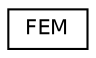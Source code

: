 digraph "Graphical Class Hierarchy"
{
 // LATEX_PDF_SIZE
  edge [fontname="Helvetica",fontsize="10",labelfontname="Helvetica",labelfontsize="10"];
  node [fontname="Helvetica",fontsize="10",shape=record];
  rankdir="LR";
  Node0 [label="FEM",height=0.2,width=0.4,color="black", fillcolor="white", style="filled",URL="$classFEM.html",tooltip=" "];
}
